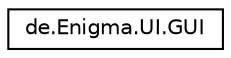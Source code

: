 digraph "Grafische Darstellung der Klassenhierarchie"
{
  edge [fontname="Helvetica",fontsize="10",labelfontname="Helvetica",labelfontsize="10"];
  node [fontname="Helvetica",fontsize="10",shape=record];
  rankdir="LR";
  Node0 [label="de.Enigma.UI.GUI",height=0.2,width=0.4,color="black", fillcolor="white", style="filled",URL="$classde_1_1_enigma_1_1_u_i_1_1_g_u_i.html",tooltip="GUI Klasse für die grafische Darstellung des Programmes. "];
}
